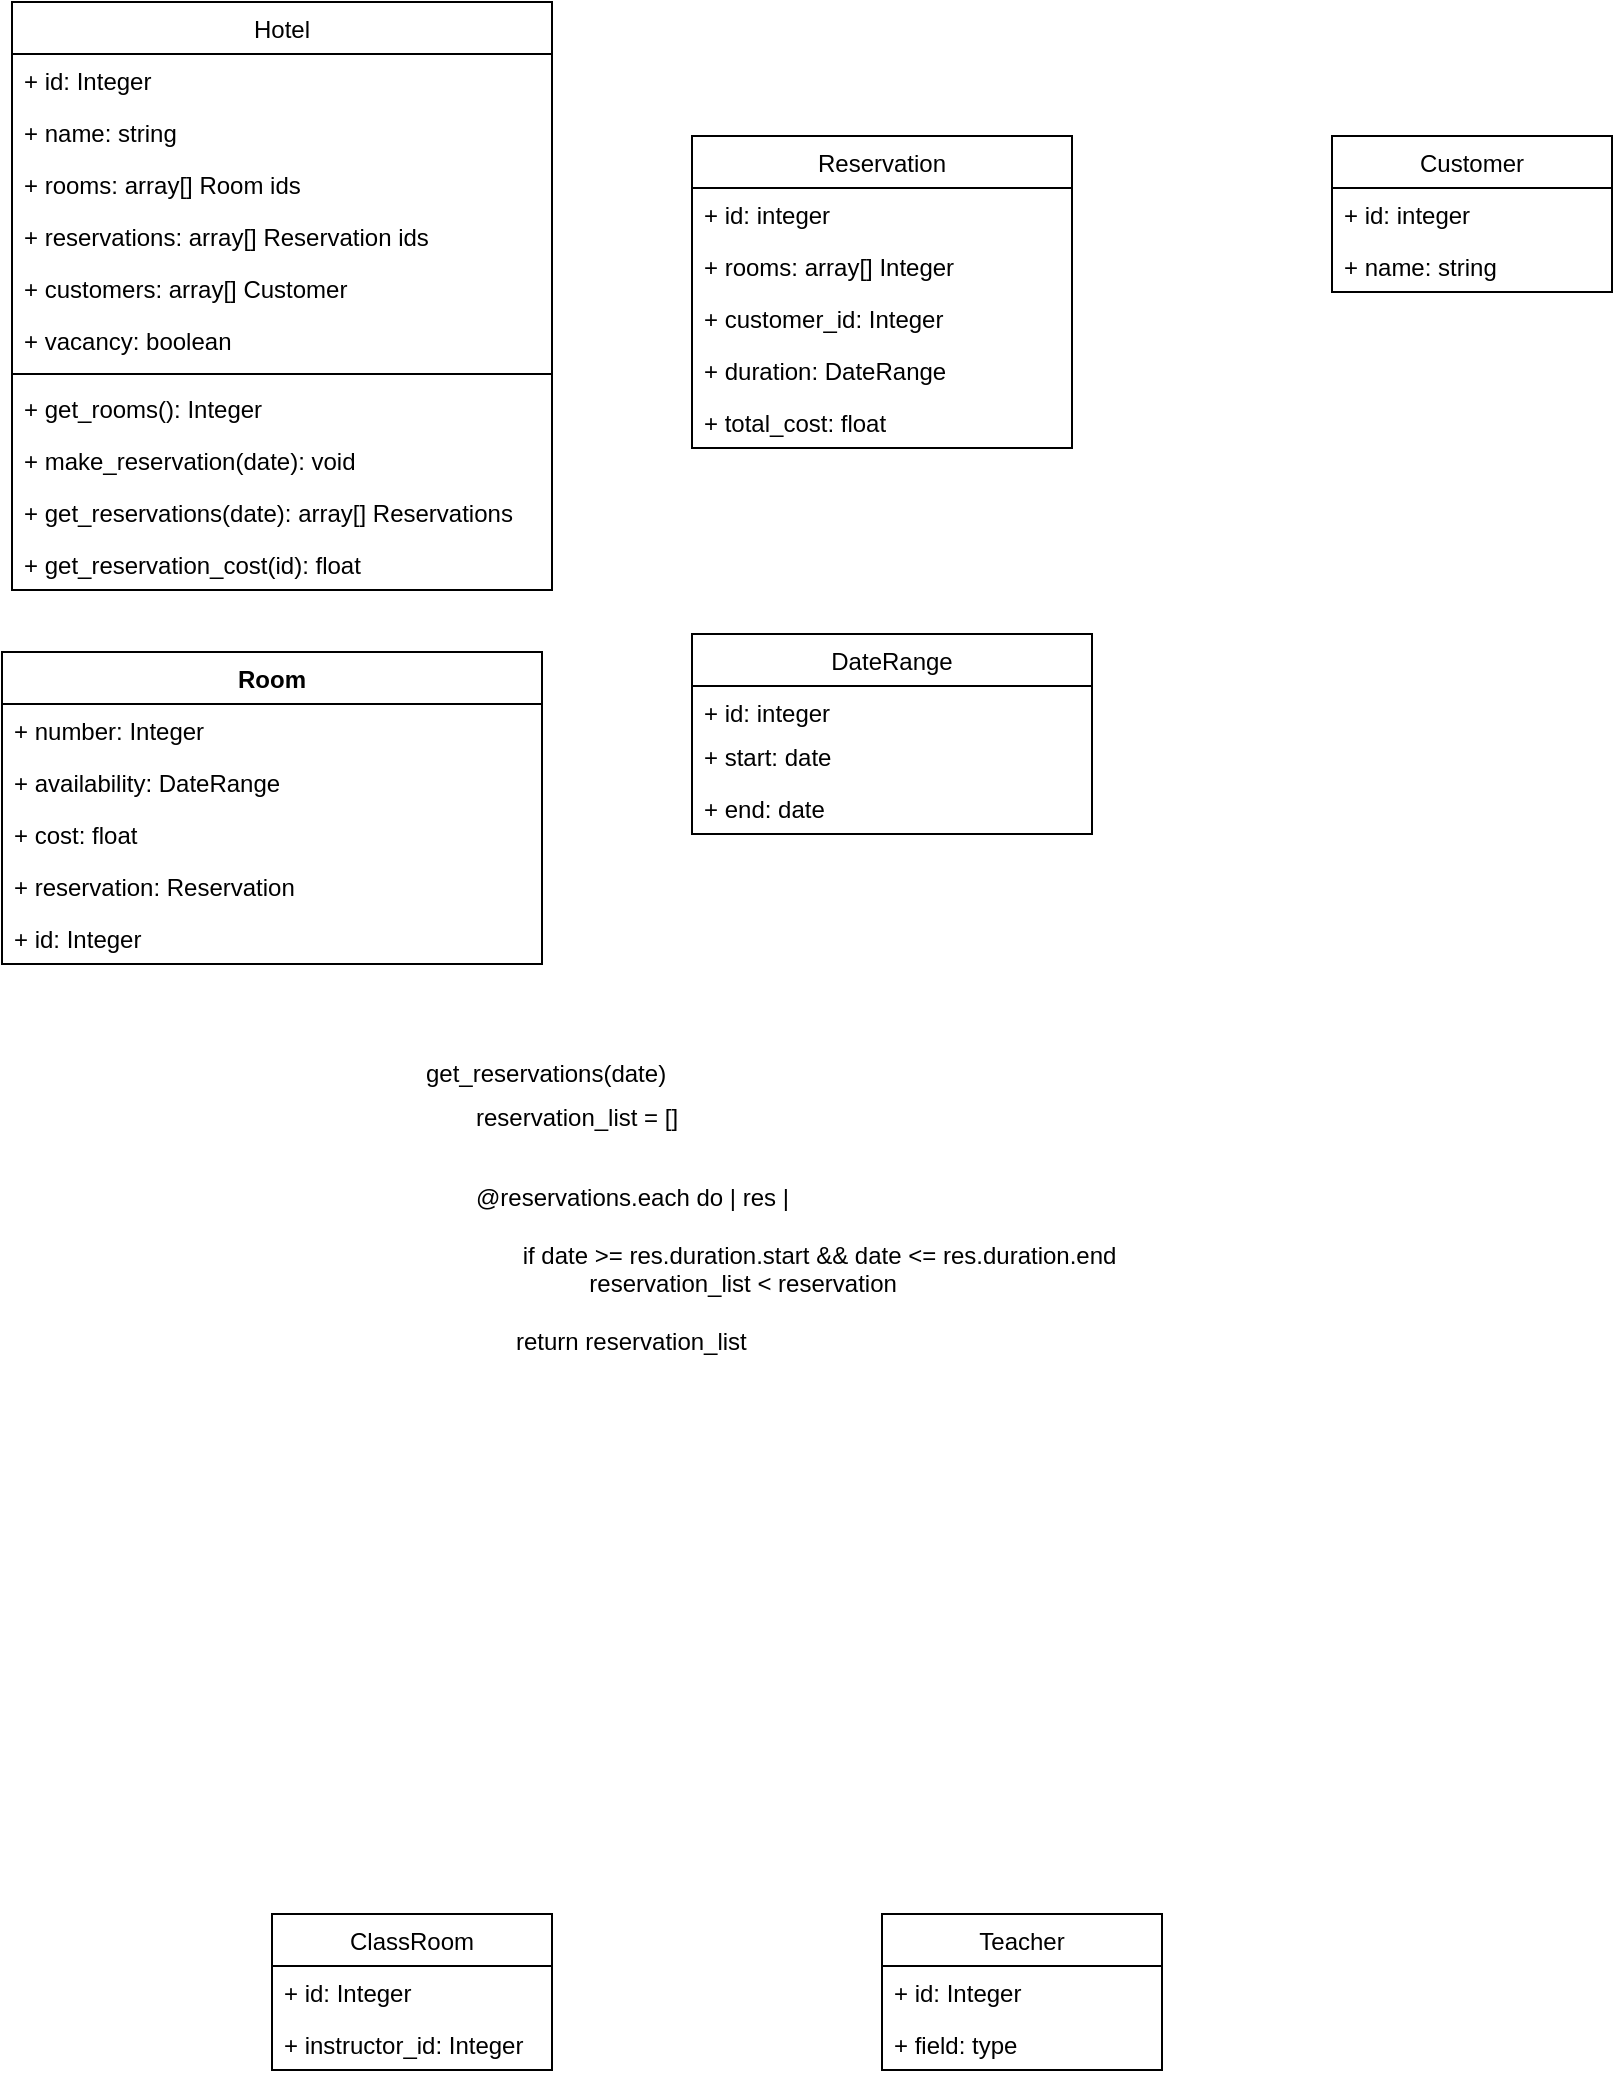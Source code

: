 <mxfile version="11.2.5" type="device" pages="1"><diagram id="jWJdUNh_bDbqx7esJUeh" name="Page-1"><mxGraphModel dx="786" dy="392" grid="1" gridSize="10" guides="1" tooltips="1" connect="1" arrows="1" fold="1" page="1" pageScale="1" pageWidth="850" pageHeight="1100" math="0" shadow="0"><root><mxCell id="0"/><mxCell id="1" parent="0"/><mxCell id="MiJAXSS-GYHIlS9ZBGC1-5" value="Hotel" style="swimlane;fontStyle=0;childLayout=stackLayout;horizontal=1;startSize=26;fillColor=none;horizontalStack=0;resizeParent=1;resizeParentMax=0;resizeLast=0;collapsible=1;marginBottom=0;" vertex="1" parent="1"><mxGeometry x="70" y="14" width="270" height="294" as="geometry"/></mxCell><mxCell id="MiJAXSS-GYHIlS9ZBGC1-6" value="+ id: Integer" style="text;strokeColor=none;fillColor=none;align=left;verticalAlign=top;spacingLeft=4;spacingRight=4;overflow=hidden;rotatable=0;points=[[0,0.5],[1,0.5]];portConstraint=eastwest;" vertex="1" parent="MiJAXSS-GYHIlS9ZBGC1-5"><mxGeometry y="26" width="270" height="26" as="geometry"/></mxCell><mxCell id="MiJAXSS-GYHIlS9ZBGC1-64" value="+ name: string" style="text;strokeColor=none;fillColor=none;align=left;verticalAlign=top;spacingLeft=4;spacingRight=4;overflow=hidden;rotatable=0;points=[[0,0.5],[1,0.5]];portConstraint=eastwest;" vertex="1" parent="MiJAXSS-GYHIlS9ZBGC1-5"><mxGeometry y="52" width="270" height="26" as="geometry"/></mxCell><mxCell id="MiJAXSS-GYHIlS9ZBGC1-9" value="+ rooms: array[] Room ids" style="text;strokeColor=none;fillColor=none;align=left;verticalAlign=top;spacingLeft=4;spacingRight=4;overflow=hidden;rotatable=0;points=[[0,0.5],[1,0.5]];portConstraint=eastwest;" vertex="1" parent="MiJAXSS-GYHIlS9ZBGC1-5"><mxGeometry y="78" width="270" height="26" as="geometry"/></mxCell><mxCell id="MiJAXSS-GYHIlS9ZBGC1-7" value="+ reservations: array[] Reservation ids" style="text;strokeColor=none;fillColor=none;align=left;verticalAlign=top;spacingLeft=4;spacingRight=4;overflow=hidden;rotatable=0;points=[[0,0.5],[1,0.5]];portConstraint=eastwest;" vertex="1" parent="MiJAXSS-GYHIlS9ZBGC1-5"><mxGeometry y="104" width="270" height="26" as="geometry"/></mxCell><mxCell id="MiJAXSS-GYHIlS9ZBGC1-8" value="+ customers: array[] Customer" style="text;strokeColor=none;fillColor=none;align=left;verticalAlign=top;spacingLeft=4;spacingRight=4;overflow=hidden;rotatable=0;points=[[0,0.5],[1,0.5]];portConstraint=eastwest;" vertex="1" parent="MiJAXSS-GYHIlS9ZBGC1-5"><mxGeometry y="130" width="270" height="26" as="geometry"/></mxCell><mxCell id="MiJAXSS-GYHIlS9ZBGC1-18" value="+ vacancy: boolean" style="text;strokeColor=none;fillColor=none;align=left;verticalAlign=top;spacingLeft=4;spacingRight=4;overflow=hidden;rotatable=0;points=[[0,0.5],[1,0.5]];portConstraint=eastwest;" vertex="1" parent="MiJAXSS-GYHIlS9ZBGC1-5"><mxGeometry y="156" width="270" height="26" as="geometry"/></mxCell><mxCell id="MiJAXSS-GYHIlS9ZBGC1-50" value="" style="line;strokeWidth=1;fillColor=none;align=left;verticalAlign=middle;spacingTop=-1;spacingLeft=3;spacingRight=3;rotatable=0;labelPosition=right;points=[];portConstraint=eastwest;" vertex="1" parent="MiJAXSS-GYHIlS9ZBGC1-5"><mxGeometry y="182" width="270" height="8" as="geometry"/></mxCell><mxCell id="MiJAXSS-GYHIlS9ZBGC1-51" value="+ get_rooms(): Integer" style="text;strokeColor=none;fillColor=none;align=left;verticalAlign=top;spacingLeft=4;spacingRight=4;overflow=hidden;rotatable=0;points=[[0,0.5],[1,0.5]];portConstraint=eastwest;" vertex="1" parent="MiJAXSS-GYHIlS9ZBGC1-5"><mxGeometry y="190" width="270" height="26" as="geometry"/></mxCell><mxCell id="MiJAXSS-GYHIlS9ZBGC1-52" value="+ make_reservation(date): void" style="text;strokeColor=none;fillColor=none;align=left;verticalAlign=top;spacingLeft=4;spacingRight=4;overflow=hidden;rotatable=0;points=[[0,0.5],[1,0.5]];portConstraint=eastwest;" vertex="1" parent="MiJAXSS-GYHIlS9ZBGC1-5"><mxGeometry y="216" width="270" height="26" as="geometry"/></mxCell><mxCell id="MiJAXSS-GYHIlS9ZBGC1-53" value="+ get_reservations(date): array[] Reservations" style="text;strokeColor=none;fillColor=none;align=left;verticalAlign=top;spacingLeft=4;spacingRight=4;overflow=hidden;rotatable=0;points=[[0,0.5],[1,0.5]];portConstraint=eastwest;" vertex="1" parent="MiJAXSS-GYHIlS9ZBGC1-5"><mxGeometry y="242" width="270" height="26" as="geometry"/></mxCell><mxCell id="MiJAXSS-GYHIlS9ZBGC1-54" value="+ get_reservation_cost(id): float" style="text;strokeColor=none;fillColor=none;align=left;verticalAlign=top;spacingLeft=4;spacingRight=4;overflow=hidden;rotatable=0;points=[[0,0.5],[1,0.5]];portConstraint=eastwest;" vertex="1" parent="MiJAXSS-GYHIlS9ZBGC1-5"><mxGeometry y="268" width="270" height="26" as="geometry"/></mxCell><mxCell id="MiJAXSS-GYHIlS9ZBGC1-10" value="Reservation" style="swimlane;fontStyle=0;childLayout=stackLayout;horizontal=1;startSize=26;fillColor=none;horizontalStack=0;resizeParent=1;resizeParentMax=0;resizeLast=0;collapsible=1;marginBottom=0;" vertex="1" parent="1"><mxGeometry x="410" y="81" width="190" height="156" as="geometry"/></mxCell><mxCell id="MiJAXSS-GYHIlS9ZBGC1-11" value="+ id: integer" style="text;strokeColor=none;fillColor=none;align=left;verticalAlign=top;spacingLeft=4;spacingRight=4;overflow=hidden;rotatable=0;points=[[0,0.5],[1,0.5]];portConstraint=eastwest;" vertex="1" parent="MiJAXSS-GYHIlS9ZBGC1-10"><mxGeometry y="26" width="190" height="26" as="geometry"/></mxCell><mxCell id="MiJAXSS-GYHIlS9ZBGC1-12" value="+ rooms: array[] Integer" style="text;strokeColor=none;fillColor=none;align=left;verticalAlign=top;spacingLeft=4;spacingRight=4;overflow=hidden;rotatable=0;points=[[0,0.5],[1,0.5]];portConstraint=eastwest;" vertex="1" parent="MiJAXSS-GYHIlS9ZBGC1-10"><mxGeometry y="52" width="190" height="26" as="geometry"/></mxCell><mxCell id="MiJAXSS-GYHIlS9ZBGC1-22" value="+ customer_id: Integer" style="text;strokeColor=none;fillColor=none;align=left;verticalAlign=top;spacingLeft=4;spacingRight=4;overflow=hidden;rotatable=0;points=[[0,0.5],[1,0.5]];portConstraint=eastwest;" vertex="1" parent="MiJAXSS-GYHIlS9ZBGC1-10"><mxGeometry y="78" width="190" height="26" as="geometry"/></mxCell><mxCell id="MiJAXSS-GYHIlS9ZBGC1-25" value="+ duration: DateRange" style="text;strokeColor=none;fillColor=none;align=left;verticalAlign=top;spacingLeft=4;spacingRight=4;overflow=hidden;rotatable=0;points=[[0,0.5],[1,0.5]];portConstraint=eastwest;" vertex="1" parent="MiJAXSS-GYHIlS9ZBGC1-10"><mxGeometry y="104" width="190" height="26" as="geometry"/></mxCell><mxCell id="MiJAXSS-GYHIlS9ZBGC1-13" value="+ total_cost: float" style="text;strokeColor=none;fillColor=none;align=left;verticalAlign=top;spacingLeft=4;spacingRight=4;overflow=hidden;rotatable=0;points=[[0,0.5],[1,0.5]];portConstraint=eastwest;" vertex="1" parent="MiJAXSS-GYHIlS9ZBGC1-10"><mxGeometry y="130" width="190" height="26" as="geometry"/></mxCell><mxCell id="MiJAXSS-GYHIlS9ZBGC1-14" value="DateRange" style="swimlane;fontStyle=0;childLayout=stackLayout;horizontal=1;startSize=26;fillColor=none;horizontalStack=0;resizeParent=1;resizeParentMax=0;resizeLast=0;collapsible=1;marginBottom=0;" vertex="1" parent="1"><mxGeometry x="410" y="330" width="200" height="100" as="geometry"/></mxCell><mxCell id="MiJAXSS-GYHIlS9ZBGC1-15" value="+ id: integer" style="text;strokeColor=none;fillColor=none;align=left;verticalAlign=top;spacingLeft=4;spacingRight=4;overflow=hidden;rotatable=0;points=[[0,0.5],[1,0.5]];portConstraint=eastwest;" vertex="1" parent="MiJAXSS-GYHIlS9ZBGC1-14"><mxGeometry y="26" width="200" height="22" as="geometry"/></mxCell><mxCell id="MiJAXSS-GYHIlS9ZBGC1-16" value="+ start: date" style="text;strokeColor=none;fillColor=none;align=left;verticalAlign=top;spacingLeft=4;spacingRight=4;overflow=hidden;rotatable=0;points=[[0,0.5],[1,0.5]];portConstraint=eastwest;" vertex="1" parent="MiJAXSS-GYHIlS9ZBGC1-14"><mxGeometry y="48" width="200" height="26" as="geometry"/></mxCell><mxCell id="MiJAXSS-GYHIlS9ZBGC1-17" value="+ end: date" style="text;strokeColor=none;fillColor=none;align=left;verticalAlign=top;spacingLeft=4;spacingRight=4;overflow=hidden;rotatable=0;points=[[0,0.5],[1,0.5]];portConstraint=eastwest;" vertex="1" parent="MiJAXSS-GYHIlS9ZBGC1-14"><mxGeometry y="74" width="200" height="26" as="geometry"/></mxCell><mxCell id="MiJAXSS-GYHIlS9ZBGC1-27" value="Room" style="swimlane;fontStyle=1;align=center;verticalAlign=top;childLayout=stackLayout;horizontal=1;startSize=26;horizontalStack=0;resizeParent=1;resizeParentMax=0;resizeLast=0;collapsible=1;marginBottom=0;" vertex="1" parent="1"><mxGeometry x="65" y="339" width="270" height="156" as="geometry"/></mxCell><mxCell id="MiJAXSS-GYHIlS9ZBGC1-31" value="+ number: Integer" style="text;strokeColor=none;fillColor=none;align=left;verticalAlign=top;spacingLeft=4;spacingRight=4;overflow=hidden;rotatable=0;points=[[0,0.5],[1,0.5]];portConstraint=eastwest;" vertex="1" parent="MiJAXSS-GYHIlS9ZBGC1-27"><mxGeometry y="26" width="270" height="26" as="geometry"/></mxCell><mxCell id="MiJAXSS-GYHIlS9ZBGC1-33" value="+ availability: DateRange" style="text;strokeColor=none;fillColor=none;align=left;verticalAlign=top;spacingLeft=4;spacingRight=4;overflow=hidden;rotatable=0;points=[[0,0.5],[1,0.5]];portConstraint=eastwest;" vertex="1" parent="MiJAXSS-GYHIlS9ZBGC1-27"><mxGeometry y="52" width="270" height="26" as="geometry"/></mxCell><mxCell id="MiJAXSS-GYHIlS9ZBGC1-44" value="+ cost: float" style="text;strokeColor=none;fillColor=none;align=left;verticalAlign=top;spacingLeft=4;spacingRight=4;overflow=hidden;rotatable=0;points=[[0,0.5],[1,0.5]];portConstraint=eastwest;" vertex="1" parent="MiJAXSS-GYHIlS9ZBGC1-27"><mxGeometry y="78" width="270" height="26" as="geometry"/></mxCell><mxCell id="MiJAXSS-GYHIlS9ZBGC1-32" value="+ reservation: Reservation" style="text;strokeColor=none;fillColor=none;align=left;verticalAlign=top;spacingLeft=4;spacingRight=4;overflow=hidden;rotatable=0;points=[[0,0.5],[1,0.5]];portConstraint=eastwest;" vertex="1" parent="MiJAXSS-GYHIlS9ZBGC1-27"><mxGeometry y="104" width="270" height="26" as="geometry"/></mxCell><mxCell id="MiJAXSS-GYHIlS9ZBGC1-28" value="+ id: Integer" style="text;strokeColor=none;fillColor=none;align=left;verticalAlign=top;spacingLeft=4;spacingRight=4;overflow=hidden;rotatable=0;points=[[0,0.5],[1,0.5]];portConstraint=eastwest;" vertex="1" parent="MiJAXSS-GYHIlS9ZBGC1-27"><mxGeometry y="130" width="270" height="26" as="geometry"/></mxCell><mxCell id="MiJAXSS-GYHIlS9ZBGC1-34" value="ClassRoom" style="swimlane;fontStyle=0;childLayout=stackLayout;horizontal=1;startSize=26;fillColor=none;horizontalStack=0;resizeParent=1;resizeParentMax=0;resizeLast=0;collapsible=1;marginBottom=0;" vertex="1" parent="1"><mxGeometry x="200" y="970" width="140" height="78" as="geometry"/></mxCell><mxCell id="MiJAXSS-GYHIlS9ZBGC1-35" value="+ id: Integer" style="text;strokeColor=none;fillColor=none;align=left;verticalAlign=top;spacingLeft=4;spacingRight=4;overflow=hidden;rotatable=0;points=[[0,0.5],[1,0.5]];portConstraint=eastwest;" vertex="1" parent="MiJAXSS-GYHIlS9ZBGC1-34"><mxGeometry y="26" width="140" height="26" as="geometry"/></mxCell><mxCell id="MiJAXSS-GYHIlS9ZBGC1-36" value="+ instructor_id: Integer" style="text;strokeColor=none;fillColor=none;align=left;verticalAlign=top;spacingLeft=4;spacingRight=4;overflow=hidden;rotatable=0;points=[[0,0.5],[1,0.5]];portConstraint=eastwest;" vertex="1" parent="MiJAXSS-GYHIlS9ZBGC1-34"><mxGeometry y="52" width="140" height="26" as="geometry"/></mxCell><mxCell id="MiJAXSS-GYHIlS9ZBGC1-38" value="Teacher" style="swimlane;fontStyle=0;childLayout=stackLayout;horizontal=1;startSize=26;fillColor=none;horizontalStack=0;resizeParent=1;resizeParentMax=0;resizeLast=0;collapsible=1;marginBottom=0;" vertex="1" parent="1"><mxGeometry x="505" y="970" width="140" height="78" as="geometry"/></mxCell><mxCell id="MiJAXSS-GYHIlS9ZBGC1-39" value="+ id: Integer" style="text;strokeColor=none;fillColor=none;align=left;verticalAlign=top;spacingLeft=4;spacingRight=4;overflow=hidden;rotatable=0;points=[[0,0.5],[1,0.5]];portConstraint=eastwest;" vertex="1" parent="MiJAXSS-GYHIlS9ZBGC1-38"><mxGeometry y="26" width="140" height="26" as="geometry"/></mxCell><mxCell id="MiJAXSS-GYHIlS9ZBGC1-41" value="+ field: type" style="text;strokeColor=none;fillColor=none;align=left;verticalAlign=top;spacingLeft=4;spacingRight=4;overflow=hidden;rotatable=0;points=[[0,0.5],[1,0.5]];portConstraint=eastwest;" vertex="1" parent="MiJAXSS-GYHIlS9ZBGC1-38"><mxGeometry y="52" width="140" height="26" as="geometry"/></mxCell><mxCell id="MiJAXSS-GYHIlS9ZBGC1-45" value="Customer" style="swimlane;fontStyle=0;childLayout=stackLayout;horizontal=1;startSize=26;fillColor=none;horizontalStack=0;resizeParent=1;resizeParentMax=0;resizeLast=0;collapsible=1;marginBottom=0;" vertex="1" parent="1"><mxGeometry x="730" y="81" width="140" height="78" as="geometry"/></mxCell><mxCell id="MiJAXSS-GYHIlS9ZBGC1-46" value="+ id: integer" style="text;strokeColor=none;fillColor=none;align=left;verticalAlign=top;spacingLeft=4;spacingRight=4;overflow=hidden;rotatable=0;points=[[0,0.5],[1,0.5]];portConstraint=eastwest;" vertex="1" parent="MiJAXSS-GYHIlS9ZBGC1-45"><mxGeometry y="26" width="140" height="26" as="geometry"/></mxCell><mxCell id="MiJAXSS-GYHIlS9ZBGC1-47" value="+ name: string" style="text;strokeColor=none;fillColor=none;align=left;verticalAlign=top;spacingLeft=4;spacingRight=4;overflow=hidden;rotatable=0;points=[[0,0.5],[1,0.5]];portConstraint=eastwest;" vertex="1" parent="MiJAXSS-GYHIlS9ZBGC1-45"><mxGeometry y="52" width="140" height="26" as="geometry"/></mxCell><mxCell id="MiJAXSS-GYHIlS9ZBGC1-60" value="get_reservations(date)" style="text;html=1;resizable=0;points=[];autosize=1;align=left;verticalAlign=top;spacingTop=-4;" vertex="1" parent="1"><mxGeometry x="275" y="540" width="140" height="20" as="geometry"/></mxCell><mxCell id="MiJAXSS-GYHIlS9ZBGC1-62" value="@reservations.each do | res |&lt;br&gt;&lt;br&gt;&amp;nbsp; &amp;nbsp; &amp;nbsp; &amp;nbsp;if date &amp;gt;= res.duration.start &amp;amp;&amp;amp; date &amp;lt;= res.duration.end&amp;nbsp;&lt;br&gt;&amp;nbsp; &amp;nbsp; &amp;nbsp; &amp;nbsp; &amp;nbsp; &amp;nbsp; &amp;nbsp; &amp;nbsp; &amp;nbsp;reservation_list &amp;lt; reservation&amp;nbsp;&lt;br&gt;&lt;br&gt;&amp;nbsp; &amp;nbsp; &amp;nbsp; return reservation_list&lt;br&gt;&amp;nbsp;" style="text;html=1;resizable=0;points=[];autosize=1;align=left;verticalAlign=top;spacingTop=-4;" vertex="1" parent="1"><mxGeometry x="300" y="602" width="340" height="100" as="geometry"/></mxCell><mxCell id="MiJAXSS-GYHIlS9ZBGC1-63" value="reservation_list = []" style="text;html=1;resizable=0;points=[];autosize=1;align=left;verticalAlign=top;spacingTop=-4;" vertex="1" parent="1"><mxGeometry x="300" y="562" width="120" height="20" as="geometry"/></mxCell></root></mxGraphModel></diagram></mxfile>